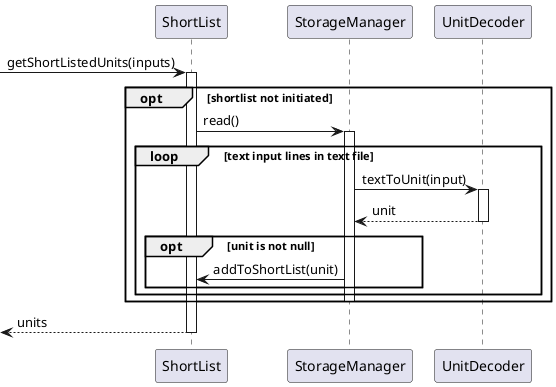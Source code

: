 @startuml
'https://plantuml.com/sequence-diagram

[-> ShortList: getShortListedUnits(inputs)
activate ShortList
opt shortlist not initiated
    ShortList -> StorageManager: read()
    activate StorageManager
    loop text input lines in text file
        StorageManager -> UnitDecoder: textToUnit(input)
        activate UnitDecoder
        StorageManager <-- UnitDecoder: unit
        deactivate UnitDecoder
        opt unit is not null
            StorageManager -> ShortList: addToShortList(unit)
        end
    end
    deactivate StorageManager
end
[<-- ShortList: units
deactivate ShortList
@enduml